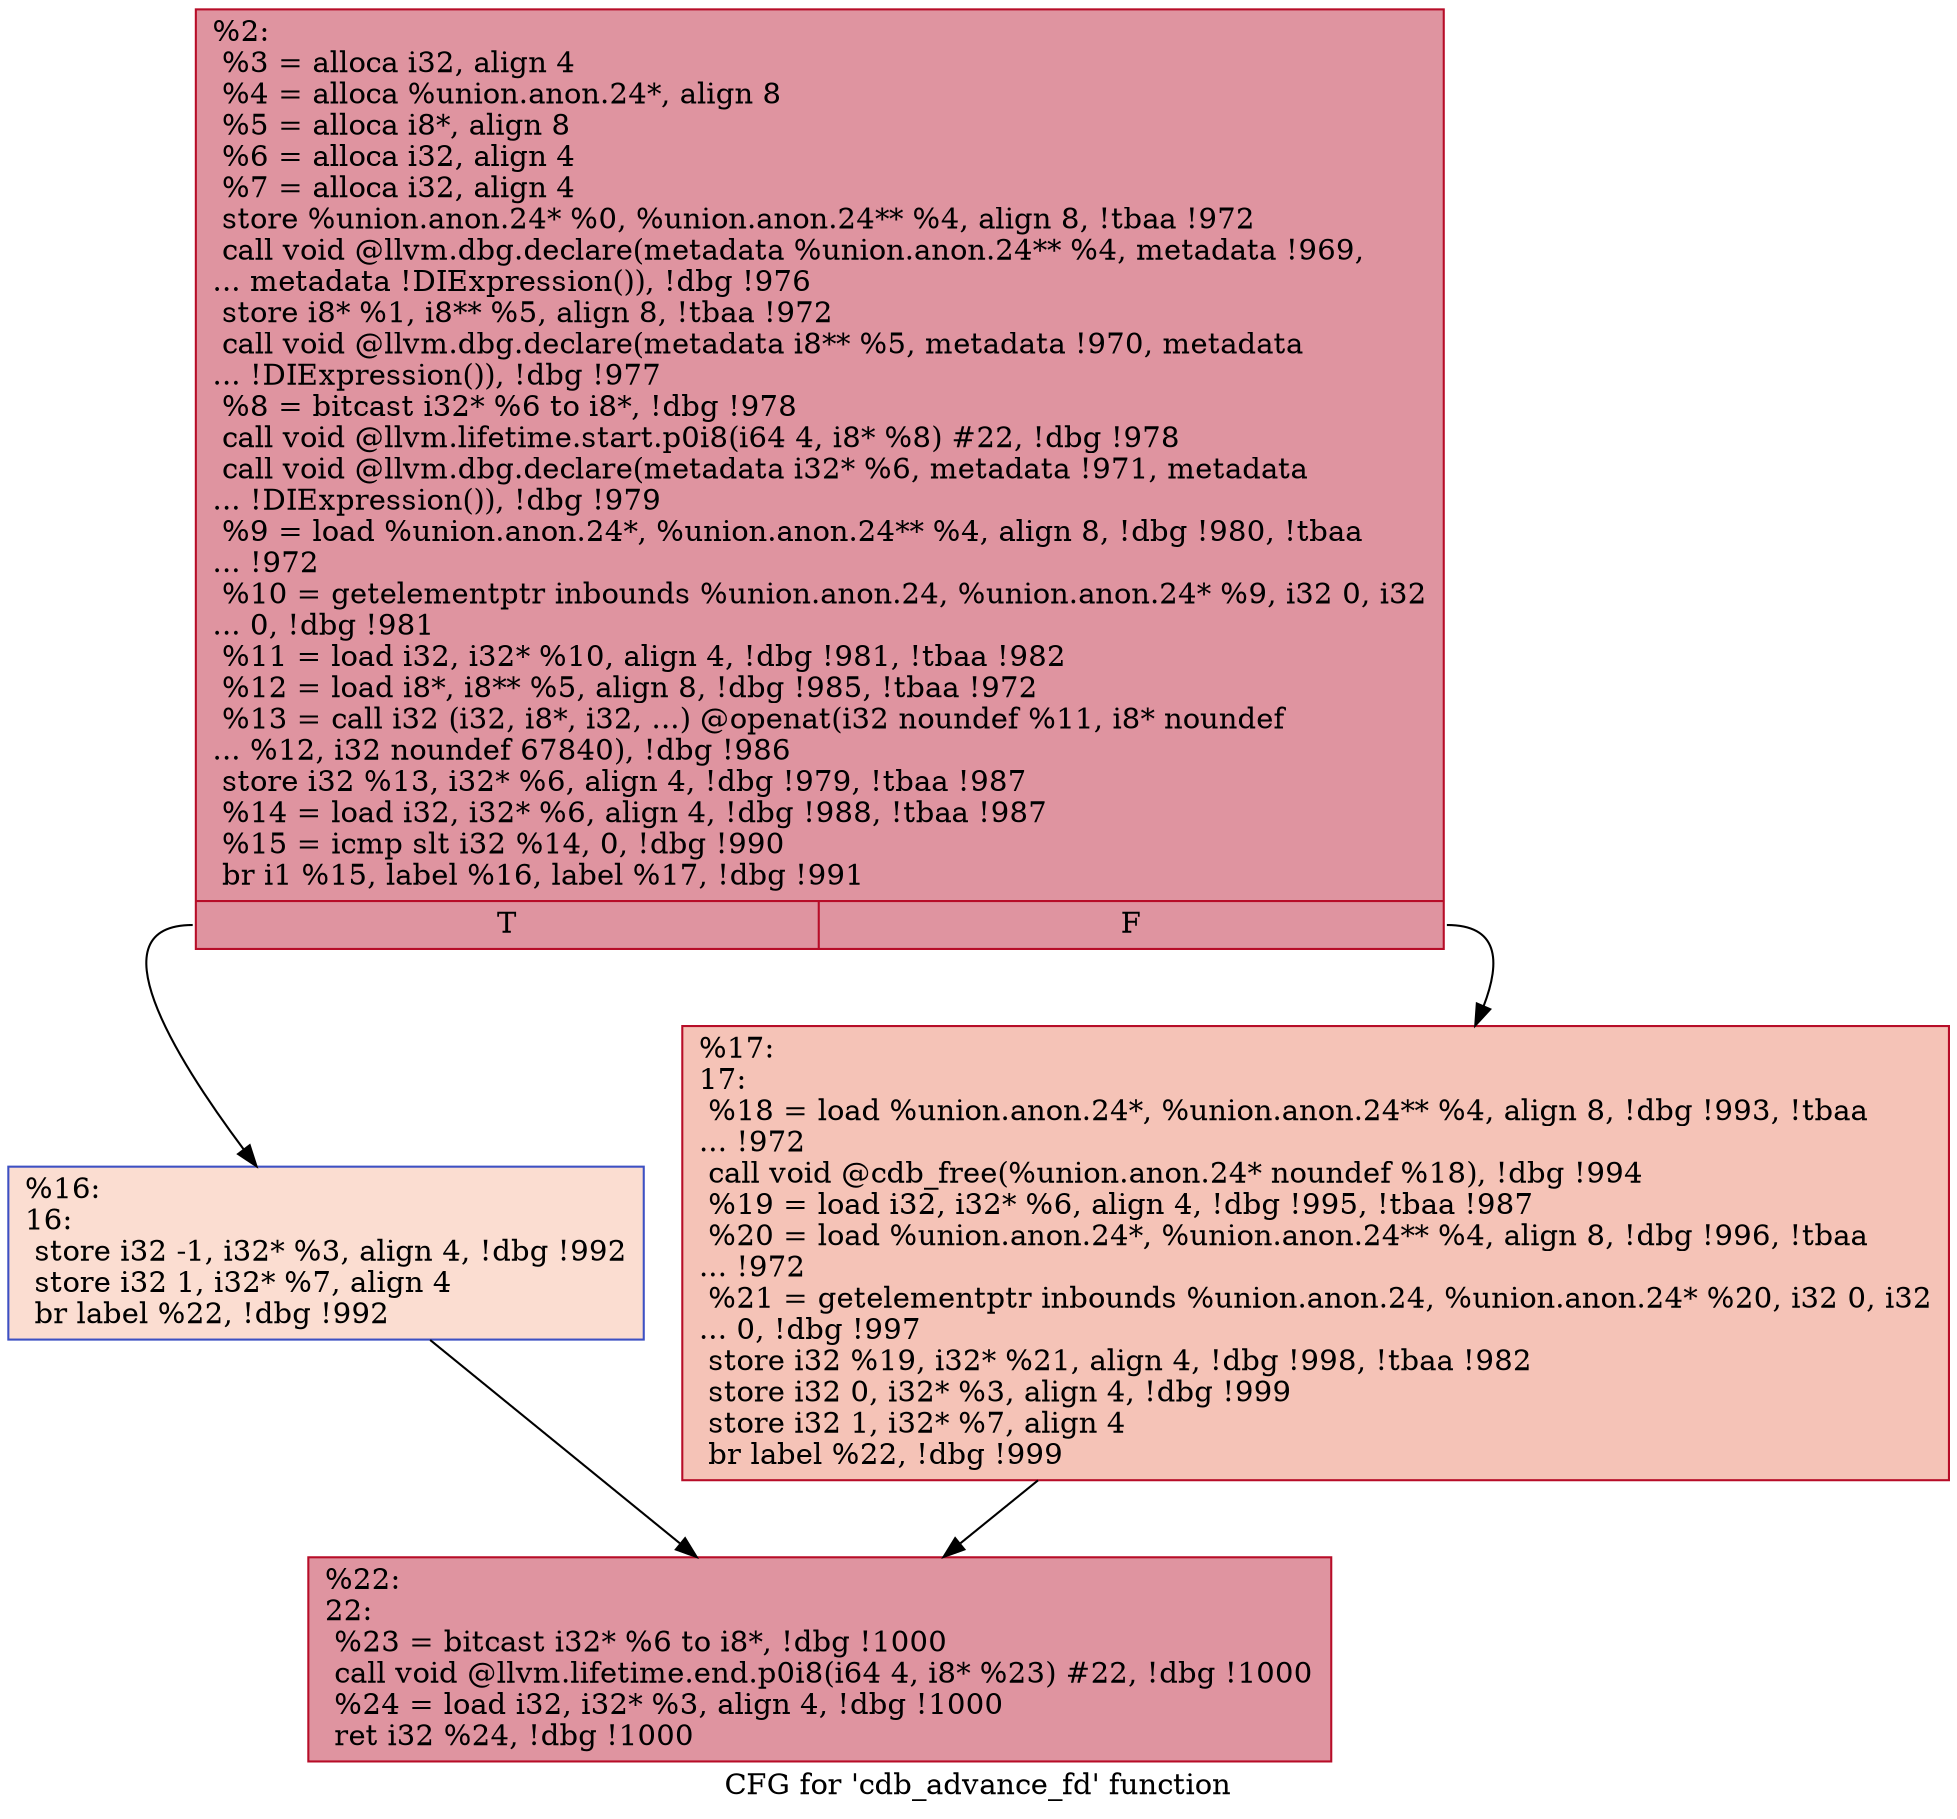 digraph "CFG for 'cdb_advance_fd' function" {
	label="CFG for 'cdb_advance_fd' function";

	Node0x245e1f0 [shape=record,color="#b70d28ff", style=filled, fillcolor="#b70d2870",label="{%2:\l  %3 = alloca i32, align 4\l  %4 = alloca %union.anon.24*, align 8\l  %5 = alloca i8*, align 8\l  %6 = alloca i32, align 4\l  %7 = alloca i32, align 4\l  store %union.anon.24* %0, %union.anon.24** %4, align 8, !tbaa !972\l  call void @llvm.dbg.declare(metadata %union.anon.24** %4, metadata !969,\l... metadata !DIExpression()), !dbg !976\l  store i8* %1, i8** %5, align 8, !tbaa !972\l  call void @llvm.dbg.declare(metadata i8** %5, metadata !970, metadata\l... !DIExpression()), !dbg !977\l  %8 = bitcast i32* %6 to i8*, !dbg !978\l  call void @llvm.lifetime.start.p0i8(i64 4, i8* %8) #22, !dbg !978\l  call void @llvm.dbg.declare(metadata i32* %6, metadata !971, metadata\l... !DIExpression()), !dbg !979\l  %9 = load %union.anon.24*, %union.anon.24** %4, align 8, !dbg !980, !tbaa\l... !972\l  %10 = getelementptr inbounds %union.anon.24, %union.anon.24* %9, i32 0, i32\l... 0, !dbg !981\l  %11 = load i32, i32* %10, align 4, !dbg !981, !tbaa !982\l  %12 = load i8*, i8** %5, align 8, !dbg !985, !tbaa !972\l  %13 = call i32 (i32, i8*, i32, ...) @openat(i32 noundef %11, i8* noundef\l... %12, i32 noundef 67840), !dbg !986\l  store i32 %13, i32* %6, align 4, !dbg !979, !tbaa !987\l  %14 = load i32, i32* %6, align 4, !dbg !988, !tbaa !987\l  %15 = icmp slt i32 %14, 0, !dbg !990\l  br i1 %15, label %16, label %17, !dbg !991\l|{<s0>T|<s1>F}}"];
	Node0x245e1f0:s0 -> Node0x245e270;
	Node0x245e1f0:s1 -> Node0x245e2c0;
	Node0x245e270 [shape=record,color="#3d50c3ff", style=filled, fillcolor="#f7b39670",label="{%16:\l16:                                               \l  store i32 -1, i32* %3, align 4, !dbg !992\l  store i32 1, i32* %7, align 4\l  br label %22, !dbg !992\l}"];
	Node0x245e270 -> Node0x245e310;
	Node0x245e2c0 [shape=record,color="#b70d28ff", style=filled, fillcolor="#e8765c70",label="{%17:\l17:                                               \l  %18 = load %union.anon.24*, %union.anon.24** %4, align 8, !dbg !993, !tbaa\l... !972\l  call void @cdb_free(%union.anon.24* noundef %18), !dbg !994\l  %19 = load i32, i32* %6, align 4, !dbg !995, !tbaa !987\l  %20 = load %union.anon.24*, %union.anon.24** %4, align 8, !dbg !996, !tbaa\l... !972\l  %21 = getelementptr inbounds %union.anon.24, %union.anon.24* %20, i32 0, i32\l... 0, !dbg !997\l  store i32 %19, i32* %21, align 4, !dbg !998, !tbaa !982\l  store i32 0, i32* %3, align 4, !dbg !999\l  store i32 1, i32* %7, align 4\l  br label %22, !dbg !999\l}"];
	Node0x245e2c0 -> Node0x245e310;
	Node0x245e310 [shape=record,color="#b70d28ff", style=filled, fillcolor="#b70d2870",label="{%22:\l22:                                               \l  %23 = bitcast i32* %6 to i8*, !dbg !1000\l  call void @llvm.lifetime.end.p0i8(i64 4, i8* %23) #22, !dbg !1000\l  %24 = load i32, i32* %3, align 4, !dbg !1000\l  ret i32 %24, !dbg !1000\l}"];
}
